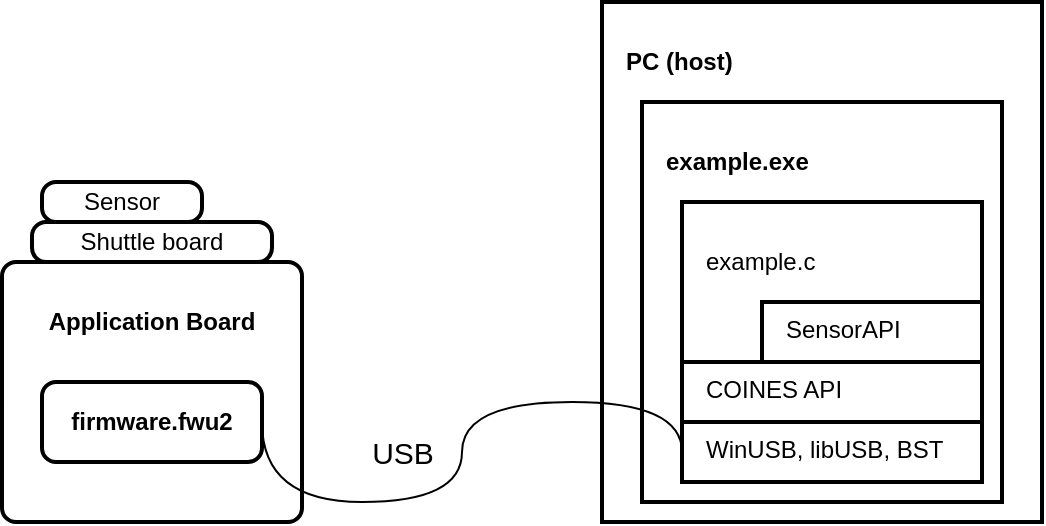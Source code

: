 <mxfile>
    <diagram id="8VCpss-FVILqFPgny7ja" name="Page-1">
        <mxGraphModel dx="992" dy="787" grid="1" gridSize="10" guides="1" tooltips="1" connect="1" arrows="1" fold="1" page="1" pageScale="1" pageWidth="827" pageHeight="1169" math="0" shadow="0">
            <root>
                <mxCell id="0"/>
                <mxCell id="1" parent="0"/>
                <mxCell id="g5dJ3lTWeKkPB1iucdt4-3" value="&lt;h4&gt;Application Board&lt;/h4&gt;" style="rounded=1;whiteSpace=wrap;html=1;absoluteArcSize=1;arcSize=14;strokeWidth=2;horizontal=1;verticalAlign=top;" parent="1" vertex="1">
                    <mxGeometry x="130" y="310" width="150" height="130" as="geometry"/>
                </mxCell>
                <mxCell id="g5dJ3lTWeKkPB1iucdt4-4" value="&lt;b&gt;firmware.fwu2&lt;/b&gt;" style="rounded=1;whiteSpace=wrap;html=1;absoluteArcSize=1;arcSize=14;strokeWidth=2;" parent="1" vertex="1">
                    <mxGeometry x="150" y="370" width="110" height="40" as="geometry"/>
                </mxCell>
                <mxCell id="g5dJ3lTWeKkPB1iucdt4-5" value="Shuttle board" style="rounded=1;whiteSpace=wrap;html=1;absoluteArcSize=1;arcSize=14;strokeWidth=2;" parent="1" vertex="1">
                    <mxGeometry x="145" y="290" width="120" height="20" as="geometry"/>
                </mxCell>
                <mxCell id="g5dJ3lTWeKkPB1iucdt4-6" value="Sensor" style="rounded=1;whiteSpace=wrap;html=1;absoluteArcSize=1;arcSize=14;strokeWidth=2;" parent="1" vertex="1">
                    <mxGeometry x="150" y="270" width="80" height="20" as="geometry"/>
                </mxCell>
                <mxCell id="g5dJ3lTWeKkPB1iucdt4-7" value="&lt;h4&gt;PC (host)&lt;/h4&gt;" style="rounded=0;whiteSpace=wrap;html=1;absoluteArcSize=1;arcSize=14;strokeWidth=2;shadow=0;glass=0;verticalAlign=top;align=left;spacingLeft=10;" parent="1" vertex="1">
                    <mxGeometry x="430" y="180" width="220" height="260" as="geometry"/>
                </mxCell>
                <mxCell id="g5dJ3lTWeKkPB1iucdt4-8" value="&lt;h4&gt;example.exe&lt;/h4&gt;" style="rounded=0;whiteSpace=wrap;html=1;absoluteArcSize=1;arcSize=14;strokeWidth=2;shadow=0;glass=0;verticalAlign=top;align=left;spacingLeft=10;" parent="1" vertex="1">
                    <mxGeometry x="450" y="230" width="180" height="200" as="geometry"/>
                </mxCell>
                <mxCell id="g5dJ3lTWeKkPB1iucdt4-9" value="&lt;h4&gt;&lt;span style=&quot;font-weight: normal;&quot;&gt;example.c&lt;/span&gt;&lt;/h4&gt;" style="rounded=0;whiteSpace=wrap;html=1;absoluteArcSize=1;arcSize=14;strokeWidth=2;shadow=0;glass=0;verticalAlign=top;align=left;spacingLeft=10;fontStyle=1" parent="1" vertex="1">
                    <mxGeometry x="470" y="280" width="150" height="140" as="geometry"/>
                </mxCell>
                <mxCell id="g5dJ3lTWeKkPB1iucdt4-10" value="SensorAPI" style="rounded=0;whiteSpace=wrap;html=1;absoluteArcSize=1;arcSize=14;strokeWidth=2;shadow=0;glass=0;verticalAlign=top;align=left;spacingLeft=10;spacing=2;spacingTop=0;" parent="1" vertex="1">
                    <mxGeometry x="510" y="330" width="110" height="40" as="geometry"/>
                </mxCell>
                <mxCell id="g5dJ3lTWeKkPB1iucdt4-11" value="COINES API" style="rounded=0;whiteSpace=wrap;html=1;absoluteArcSize=1;arcSize=14;strokeWidth=2;shadow=0;glass=0;verticalAlign=top;align=left;spacingLeft=10;spacing=2;spacingTop=0;" parent="1" vertex="1">
                    <mxGeometry x="470" y="360" width="150" height="30" as="geometry"/>
                </mxCell>
                <mxCell id="g5dJ3lTWeKkPB1iucdt4-12" value="WinUSB, libUSB, BST" style="rounded=0;whiteSpace=wrap;html=1;absoluteArcSize=1;arcSize=14;strokeWidth=2;shadow=0;glass=0;verticalAlign=top;align=left;spacingLeft=10;spacing=2;spacingTop=0;" parent="1" vertex="1">
                    <mxGeometry x="470" y="390" width="150" height="30" as="geometry"/>
                </mxCell>
                <mxCell id="g5dJ3lTWeKkPB1iucdt4-14" style="edgeStyle=orthogonalEdgeStyle;rounded=0;orthogonalLoop=1;jettySize=auto;html=1;entryX=0;entryY=0.5;entryDx=0;entryDy=0;curved=1;endArrow=none;endFill=0;exitX=1;exitY=0.5;exitDx=0;exitDy=0;" parent="1" source="g5dJ3lTWeKkPB1iucdt4-4" target="g5dJ3lTWeKkPB1iucdt4-12" edge="1">
                    <mxGeometry relative="1" as="geometry">
                        <Array as="points">
                            <mxPoint x="260" y="430"/>
                            <mxPoint x="360" y="430"/>
                            <mxPoint x="360" y="380"/>
                            <mxPoint x="470" y="380"/>
                        </Array>
                    </mxGeometry>
                </mxCell>
                <mxCell id="g5dJ3lTWeKkPB1iucdt4-15" value="USB" style="edgeLabel;html=1;align=center;verticalAlign=middle;resizable=0;points=[];fontSize=15;" parent="g5dJ3lTWeKkPB1iucdt4-14" vertex="1" connectable="0">
                    <mxGeometry x="-0.46" relative="1" as="geometry">
                        <mxPoint x="22" y="-25" as="offset"/>
                    </mxGeometry>
                </mxCell>
            </root>
        </mxGraphModel>
    </diagram>
</mxfile>